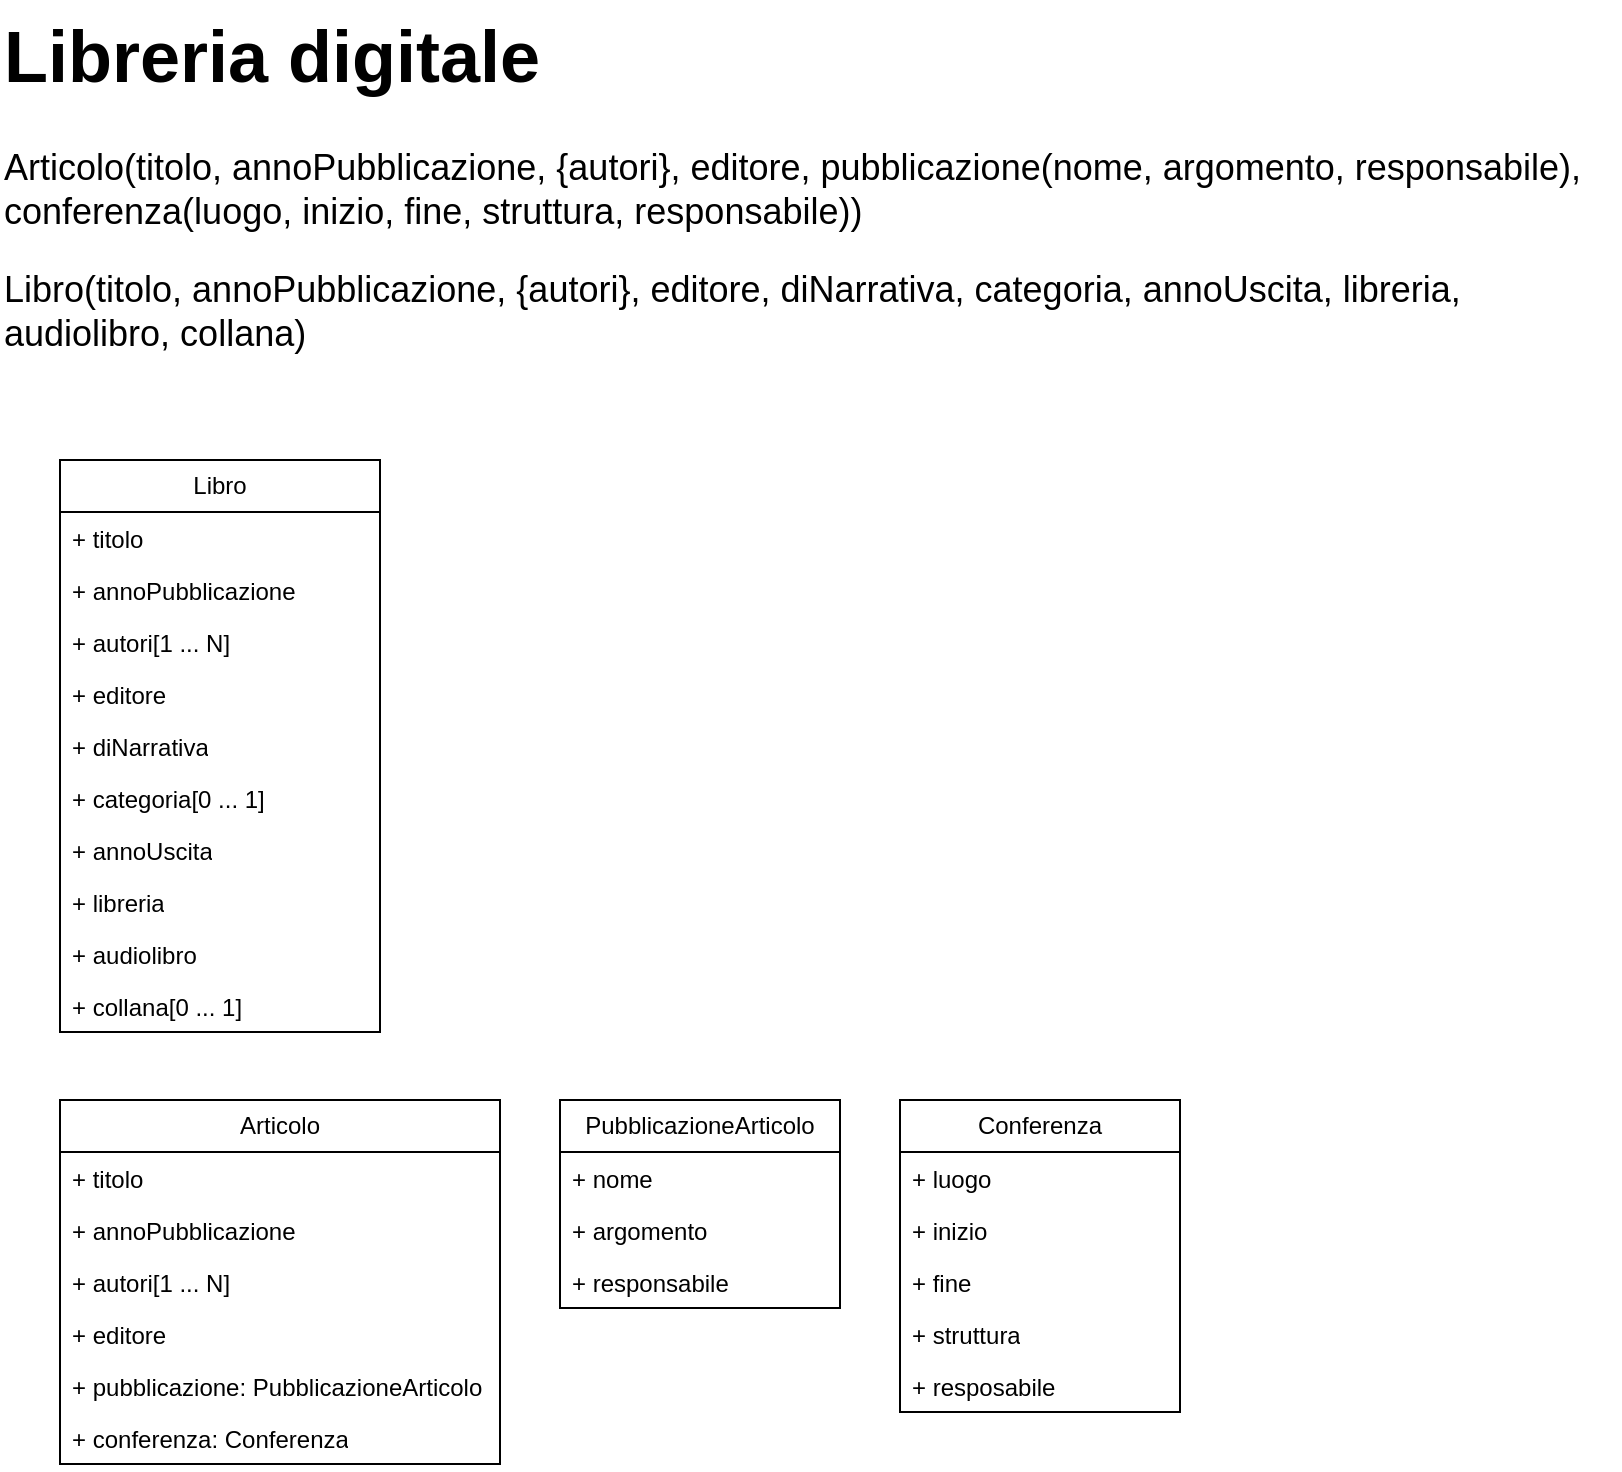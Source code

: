 <mxfile version="26.1.0">
  <diagram name="Page-1" id="hCh2-L-WzJlBCHf1ATzF">
    <mxGraphModel dx="1328" dy="833" grid="1" gridSize="10" guides="1" tooltips="1" connect="1" arrows="1" fold="1" page="1" pageScale="1" pageWidth="827" pageHeight="1169" background="none" math="0" shadow="0">
      <root>
        <mxCell id="0" />
        <mxCell id="1" parent="0" />
        <mxCell id="3gT1epxU8pgeMeXcipZ9-1" value="&lt;h1 style=&quot;margin-top: 0px;&quot;&gt;Libreria digitale&lt;/h1&gt;&lt;p&gt;Articolo(titolo,&amp;nbsp;annoPubblicazione, {autori}, editore, pubblicazione(nome, argomento, responsabile), conferenza(luogo, inizio, fine, struttura, responsabile))&lt;/p&gt;&lt;p&gt;Libro(titolo, annoPubblicazione, {autori}, editore, diNarrativa, categoria, annoUscita, libreria, audiolibro, collana)&lt;/p&gt;" style="text;html=1;whiteSpace=wrap;overflow=hidden;rounded=0;fontSize=18;" vertex="1" parent="1">
          <mxGeometry x="10" y="10" width="810" height="230" as="geometry" />
        </mxCell>
        <mxCell id="3gT1epxU8pgeMeXcipZ9-15" value="&lt;div&gt;Libro&lt;/div&gt;" style="swimlane;fontStyle=0;childLayout=stackLayout;horizontal=1;startSize=26;fillColor=none;horizontalStack=0;resizeParent=1;resizeParentMax=0;resizeLast=0;collapsible=1;marginBottom=0;whiteSpace=wrap;html=1;" vertex="1" parent="1">
          <mxGeometry x="40" y="240" width="160" height="286" as="geometry">
            <mxRectangle x="40" y="440" width="70" height="30" as="alternateBounds" />
          </mxGeometry>
        </mxCell>
        <mxCell id="3gT1epxU8pgeMeXcipZ9-16" value="&lt;div&gt;+ titolo&lt;/div&gt;" style="text;strokeColor=none;fillColor=none;align=left;verticalAlign=top;spacingLeft=4;spacingRight=4;overflow=hidden;rotatable=0;points=[[0,0.5],[1,0.5]];portConstraint=eastwest;whiteSpace=wrap;html=1;" vertex="1" parent="3gT1epxU8pgeMeXcipZ9-15">
          <mxGeometry y="26" width="160" height="26" as="geometry" />
        </mxCell>
        <mxCell id="3gT1epxU8pgeMeXcipZ9-18" value="&lt;div&gt;+ annoPubblicazione&lt;/div&gt;" style="text;strokeColor=none;fillColor=none;align=left;verticalAlign=top;spacingLeft=4;spacingRight=4;overflow=hidden;rotatable=0;points=[[0,0.5],[1,0.5]];portConstraint=eastwest;whiteSpace=wrap;html=1;" vertex="1" parent="3gT1epxU8pgeMeXcipZ9-15">
          <mxGeometry y="52" width="160" height="26" as="geometry" />
        </mxCell>
        <mxCell id="3gT1epxU8pgeMeXcipZ9-19" value="&lt;div&gt;+ autori[1 ... N]&lt;/div&gt;" style="text;strokeColor=none;fillColor=none;align=left;verticalAlign=top;spacingLeft=4;spacingRight=4;overflow=hidden;rotatable=0;points=[[0,0.5],[1,0.5]];portConstraint=eastwest;whiteSpace=wrap;html=1;" vertex="1" parent="3gT1epxU8pgeMeXcipZ9-15">
          <mxGeometry y="78" width="160" height="26" as="geometry" />
        </mxCell>
        <mxCell id="3gT1epxU8pgeMeXcipZ9-17" value="+ editore" style="text;strokeColor=none;fillColor=none;align=left;verticalAlign=top;spacingLeft=4;spacingRight=4;overflow=hidden;rotatable=0;points=[[0,0.5],[1,0.5]];portConstraint=eastwest;whiteSpace=wrap;html=1;" vertex="1" parent="3gT1epxU8pgeMeXcipZ9-15">
          <mxGeometry y="104" width="160" height="26" as="geometry" />
        </mxCell>
        <mxCell id="3gT1epxU8pgeMeXcipZ9-20" value="+ diNarrativa" style="text;strokeColor=none;fillColor=none;align=left;verticalAlign=top;spacingLeft=4;spacingRight=4;overflow=hidden;rotatable=0;points=[[0,0.5],[1,0.5]];portConstraint=eastwest;whiteSpace=wrap;html=1;" vertex="1" parent="3gT1epxU8pgeMeXcipZ9-15">
          <mxGeometry y="130" width="160" height="26" as="geometry" />
        </mxCell>
        <mxCell id="3gT1epxU8pgeMeXcipZ9-21" value="+ categoria[0 ... 1]" style="text;strokeColor=none;fillColor=none;align=left;verticalAlign=top;spacingLeft=4;spacingRight=4;overflow=hidden;rotatable=0;points=[[0,0.5],[1,0.5]];portConstraint=eastwest;whiteSpace=wrap;html=1;" vertex="1" parent="3gT1epxU8pgeMeXcipZ9-15">
          <mxGeometry y="156" width="160" height="26" as="geometry" />
        </mxCell>
        <mxCell id="3gT1epxU8pgeMeXcipZ9-22" value="+ annoUscita" style="text;strokeColor=none;fillColor=none;align=left;verticalAlign=top;spacingLeft=4;spacingRight=4;overflow=hidden;rotatable=0;points=[[0,0.5],[1,0.5]];portConstraint=eastwest;whiteSpace=wrap;html=1;" vertex="1" parent="3gT1epxU8pgeMeXcipZ9-15">
          <mxGeometry y="182" width="160" height="26" as="geometry" />
        </mxCell>
        <mxCell id="3gT1epxU8pgeMeXcipZ9-23" value="&lt;div&gt;+ libreria&lt;/div&gt;" style="text;strokeColor=none;fillColor=none;align=left;verticalAlign=top;spacingLeft=4;spacingRight=4;overflow=hidden;rotatable=0;points=[[0,0.5],[1,0.5]];portConstraint=eastwest;whiteSpace=wrap;html=1;" vertex="1" parent="3gT1epxU8pgeMeXcipZ9-15">
          <mxGeometry y="208" width="160" height="26" as="geometry" />
        </mxCell>
        <mxCell id="3gT1epxU8pgeMeXcipZ9-24" value="+ audiolibro" style="text;strokeColor=none;fillColor=none;align=left;verticalAlign=top;spacingLeft=4;spacingRight=4;overflow=hidden;rotatable=0;points=[[0,0.5],[1,0.5]];portConstraint=eastwest;whiteSpace=wrap;html=1;" vertex="1" parent="3gT1epxU8pgeMeXcipZ9-15">
          <mxGeometry y="234" width="160" height="26" as="geometry" />
        </mxCell>
        <mxCell id="3gT1epxU8pgeMeXcipZ9-25" value="+ collana[0 ... 1]" style="text;strokeColor=none;fillColor=none;align=left;verticalAlign=top;spacingLeft=4;spacingRight=4;overflow=hidden;rotatable=0;points=[[0,0.5],[1,0.5]];portConstraint=eastwest;whiteSpace=wrap;html=1;" vertex="1" parent="3gT1epxU8pgeMeXcipZ9-15">
          <mxGeometry y="260" width="160" height="26" as="geometry" />
        </mxCell>
        <mxCell id="3gT1epxU8pgeMeXcipZ9-26" value="&lt;div&gt;Articolo&lt;/div&gt;" style="swimlane;fontStyle=0;childLayout=stackLayout;horizontal=1;startSize=26;fillColor=none;horizontalStack=0;resizeParent=1;resizeParentMax=0;resizeLast=0;collapsible=1;marginBottom=0;whiteSpace=wrap;html=1;" vertex="1" parent="1">
          <mxGeometry x="40" y="560" width="220" height="182" as="geometry" />
        </mxCell>
        <mxCell id="3gT1epxU8pgeMeXcipZ9-27" value="+ titolo" style="text;strokeColor=none;fillColor=none;align=left;verticalAlign=top;spacingLeft=4;spacingRight=4;overflow=hidden;rotatable=0;points=[[0,0.5],[1,0.5]];portConstraint=eastwest;whiteSpace=wrap;html=1;" vertex="1" parent="3gT1epxU8pgeMeXcipZ9-26">
          <mxGeometry y="26" width="220" height="26" as="geometry" />
        </mxCell>
        <mxCell id="3gT1epxU8pgeMeXcipZ9-28" value="+ annoPubblicazione" style="text;strokeColor=none;fillColor=none;align=left;verticalAlign=top;spacingLeft=4;spacingRight=4;overflow=hidden;rotatable=0;points=[[0,0.5],[1,0.5]];portConstraint=eastwest;whiteSpace=wrap;html=1;" vertex="1" parent="3gT1epxU8pgeMeXcipZ9-26">
          <mxGeometry y="52" width="220" height="26" as="geometry" />
        </mxCell>
        <mxCell id="3gT1epxU8pgeMeXcipZ9-29" value="+ autori[1 ... N]" style="text;strokeColor=none;fillColor=none;align=left;verticalAlign=top;spacingLeft=4;spacingRight=4;overflow=hidden;rotatable=0;points=[[0,0.5],[1,0.5]];portConstraint=eastwest;whiteSpace=wrap;html=1;" vertex="1" parent="3gT1epxU8pgeMeXcipZ9-26">
          <mxGeometry y="78" width="220" height="26" as="geometry" />
        </mxCell>
        <mxCell id="3gT1epxU8pgeMeXcipZ9-30" value="+ editore" style="text;strokeColor=none;fillColor=none;align=left;verticalAlign=top;spacingLeft=4;spacingRight=4;overflow=hidden;rotatable=0;points=[[0,0.5],[1,0.5]];portConstraint=eastwest;whiteSpace=wrap;html=1;" vertex="1" parent="3gT1epxU8pgeMeXcipZ9-26">
          <mxGeometry y="104" width="220" height="26" as="geometry" />
        </mxCell>
        <mxCell id="3gT1epxU8pgeMeXcipZ9-31" value="+ pubblicazione: PubblicazioneArticolo" style="text;strokeColor=none;fillColor=none;align=left;verticalAlign=top;spacingLeft=4;spacingRight=4;overflow=hidden;rotatable=0;points=[[0,0.5],[1,0.5]];portConstraint=eastwest;whiteSpace=wrap;html=1;" vertex="1" parent="3gT1epxU8pgeMeXcipZ9-26">
          <mxGeometry y="130" width="220" height="26" as="geometry" />
        </mxCell>
        <mxCell id="3gT1epxU8pgeMeXcipZ9-32" value="+ conferenza: Conferenza" style="text;strokeColor=none;fillColor=none;align=left;verticalAlign=top;spacingLeft=4;spacingRight=4;overflow=hidden;rotatable=0;points=[[0,0.5],[1,0.5]];portConstraint=eastwest;whiteSpace=wrap;html=1;" vertex="1" parent="3gT1epxU8pgeMeXcipZ9-26">
          <mxGeometry y="156" width="220" height="26" as="geometry" />
        </mxCell>
        <mxCell id="3gT1epxU8pgeMeXcipZ9-34" value="PubblicazioneArticolo" style="swimlane;fontStyle=0;childLayout=stackLayout;horizontal=1;startSize=26;fillColor=none;horizontalStack=0;resizeParent=1;resizeParentMax=0;resizeLast=0;collapsible=1;marginBottom=0;whiteSpace=wrap;html=1;" vertex="1" parent="1">
          <mxGeometry x="290" y="560" width="140" height="104" as="geometry" />
        </mxCell>
        <mxCell id="3gT1epxU8pgeMeXcipZ9-35" value="+ nome" style="text;strokeColor=none;fillColor=none;align=left;verticalAlign=top;spacingLeft=4;spacingRight=4;overflow=hidden;rotatable=0;points=[[0,0.5],[1,0.5]];portConstraint=eastwest;whiteSpace=wrap;html=1;" vertex="1" parent="3gT1epxU8pgeMeXcipZ9-34">
          <mxGeometry y="26" width="140" height="26" as="geometry" />
        </mxCell>
        <mxCell id="3gT1epxU8pgeMeXcipZ9-36" value="+ argomento" style="text;strokeColor=none;fillColor=none;align=left;verticalAlign=top;spacingLeft=4;spacingRight=4;overflow=hidden;rotatable=0;points=[[0,0.5],[1,0.5]];portConstraint=eastwest;whiteSpace=wrap;html=1;" vertex="1" parent="3gT1epxU8pgeMeXcipZ9-34">
          <mxGeometry y="52" width="140" height="26" as="geometry" />
        </mxCell>
        <mxCell id="3gT1epxU8pgeMeXcipZ9-37" value="+ responsabile" style="text;strokeColor=none;fillColor=none;align=left;verticalAlign=top;spacingLeft=4;spacingRight=4;overflow=hidden;rotatable=0;points=[[0,0.5],[1,0.5]];portConstraint=eastwest;whiteSpace=wrap;html=1;" vertex="1" parent="3gT1epxU8pgeMeXcipZ9-34">
          <mxGeometry y="78" width="140" height="26" as="geometry" />
        </mxCell>
        <mxCell id="3gT1epxU8pgeMeXcipZ9-42" value="Conferenza" style="swimlane;fontStyle=0;childLayout=stackLayout;horizontal=1;startSize=26;fillColor=none;horizontalStack=0;resizeParent=1;resizeParentMax=0;resizeLast=0;collapsible=1;marginBottom=0;whiteSpace=wrap;html=1;" vertex="1" parent="1">
          <mxGeometry x="460" y="560" width="140" height="156" as="geometry" />
        </mxCell>
        <mxCell id="3gT1epxU8pgeMeXcipZ9-43" value="&lt;div&gt;+ luogo&lt;/div&gt;" style="text;strokeColor=none;fillColor=none;align=left;verticalAlign=top;spacingLeft=4;spacingRight=4;overflow=hidden;rotatable=0;points=[[0,0.5],[1,0.5]];portConstraint=eastwest;whiteSpace=wrap;html=1;" vertex="1" parent="3gT1epxU8pgeMeXcipZ9-42">
          <mxGeometry y="26" width="140" height="26" as="geometry" />
        </mxCell>
        <mxCell id="3gT1epxU8pgeMeXcipZ9-44" value="+ inizio" style="text;strokeColor=none;fillColor=none;align=left;verticalAlign=top;spacingLeft=4;spacingRight=4;overflow=hidden;rotatable=0;points=[[0,0.5],[1,0.5]];portConstraint=eastwest;whiteSpace=wrap;html=1;" vertex="1" parent="3gT1epxU8pgeMeXcipZ9-42">
          <mxGeometry y="52" width="140" height="26" as="geometry" />
        </mxCell>
        <mxCell id="3gT1epxU8pgeMeXcipZ9-45" value="+ fine" style="text;strokeColor=none;fillColor=none;align=left;verticalAlign=top;spacingLeft=4;spacingRight=4;overflow=hidden;rotatable=0;points=[[0,0.5],[1,0.5]];portConstraint=eastwest;whiteSpace=wrap;html=1;" vertex="1" parent="3gT1epxU8pgeMeXcipZ9-42">
          <mxGeometry y="78" width="140" height="26" as="geometry" />
        </mxCell>
        <mxCell id="3gT1epxU8pgeMeXcipZ9-46" value="+ struttura" style="text;strokeColor=none;fillColor=none;align=left;verticalAlign=top;spacingLeft=4;spacingRight=4;overflow=hidden;rotatable=0;points=[[0,0.5],[1,0.5]];portConstraint=eastwest;whiteSpace=wrap;html=1;" vertex="1" parent="3gT1epxU8pgeMeXcipZ9-42">
          <mxGeometry y="104" width="140" height="26" as="geometry" />
        </mxCell>
        <mxCell id="3gT1epxU8pgeMeXcipZ9-47" value="+ resposabile" style="text;strokeColor=none;fillColor=none;align=left;verticalAlign=top;spacingLeft=4;spacingRight=4;overflow=hidden;rotatable=0;points=[[0,0.5],[1,0.5]];portConstraint=eastwest;whiteSpace=wrap;html=1;" vertex="1" parent="3gT1epxU8pgeMeXcipZ9-42">
          <mxGeometry y="130" width="140" height="26" as="geometry" />
        </mxCell>
      </root>
    </mxGraphModel>
  </diagram>
</mxfile>
